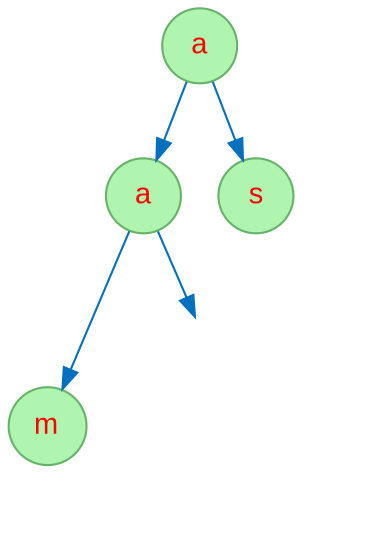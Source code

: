 digraph "Seq-amas" {
node [fontname="Arial", fontcolor=red, shape=circle, style=filled, color="#66B268", fillcolor="#AFF4AF" ];
edge [color = "#0070BF"];
159413332 [label="a"];
159413332 -> 960604060;
960604060 [label="a"];
960604060 -> 1349393271;
1349393271 [label="m"];
l960604060 [style=invis];
960604060 -> l960604060;
159413332 -> 1028214719;
1028214719 [label="s"];
}
